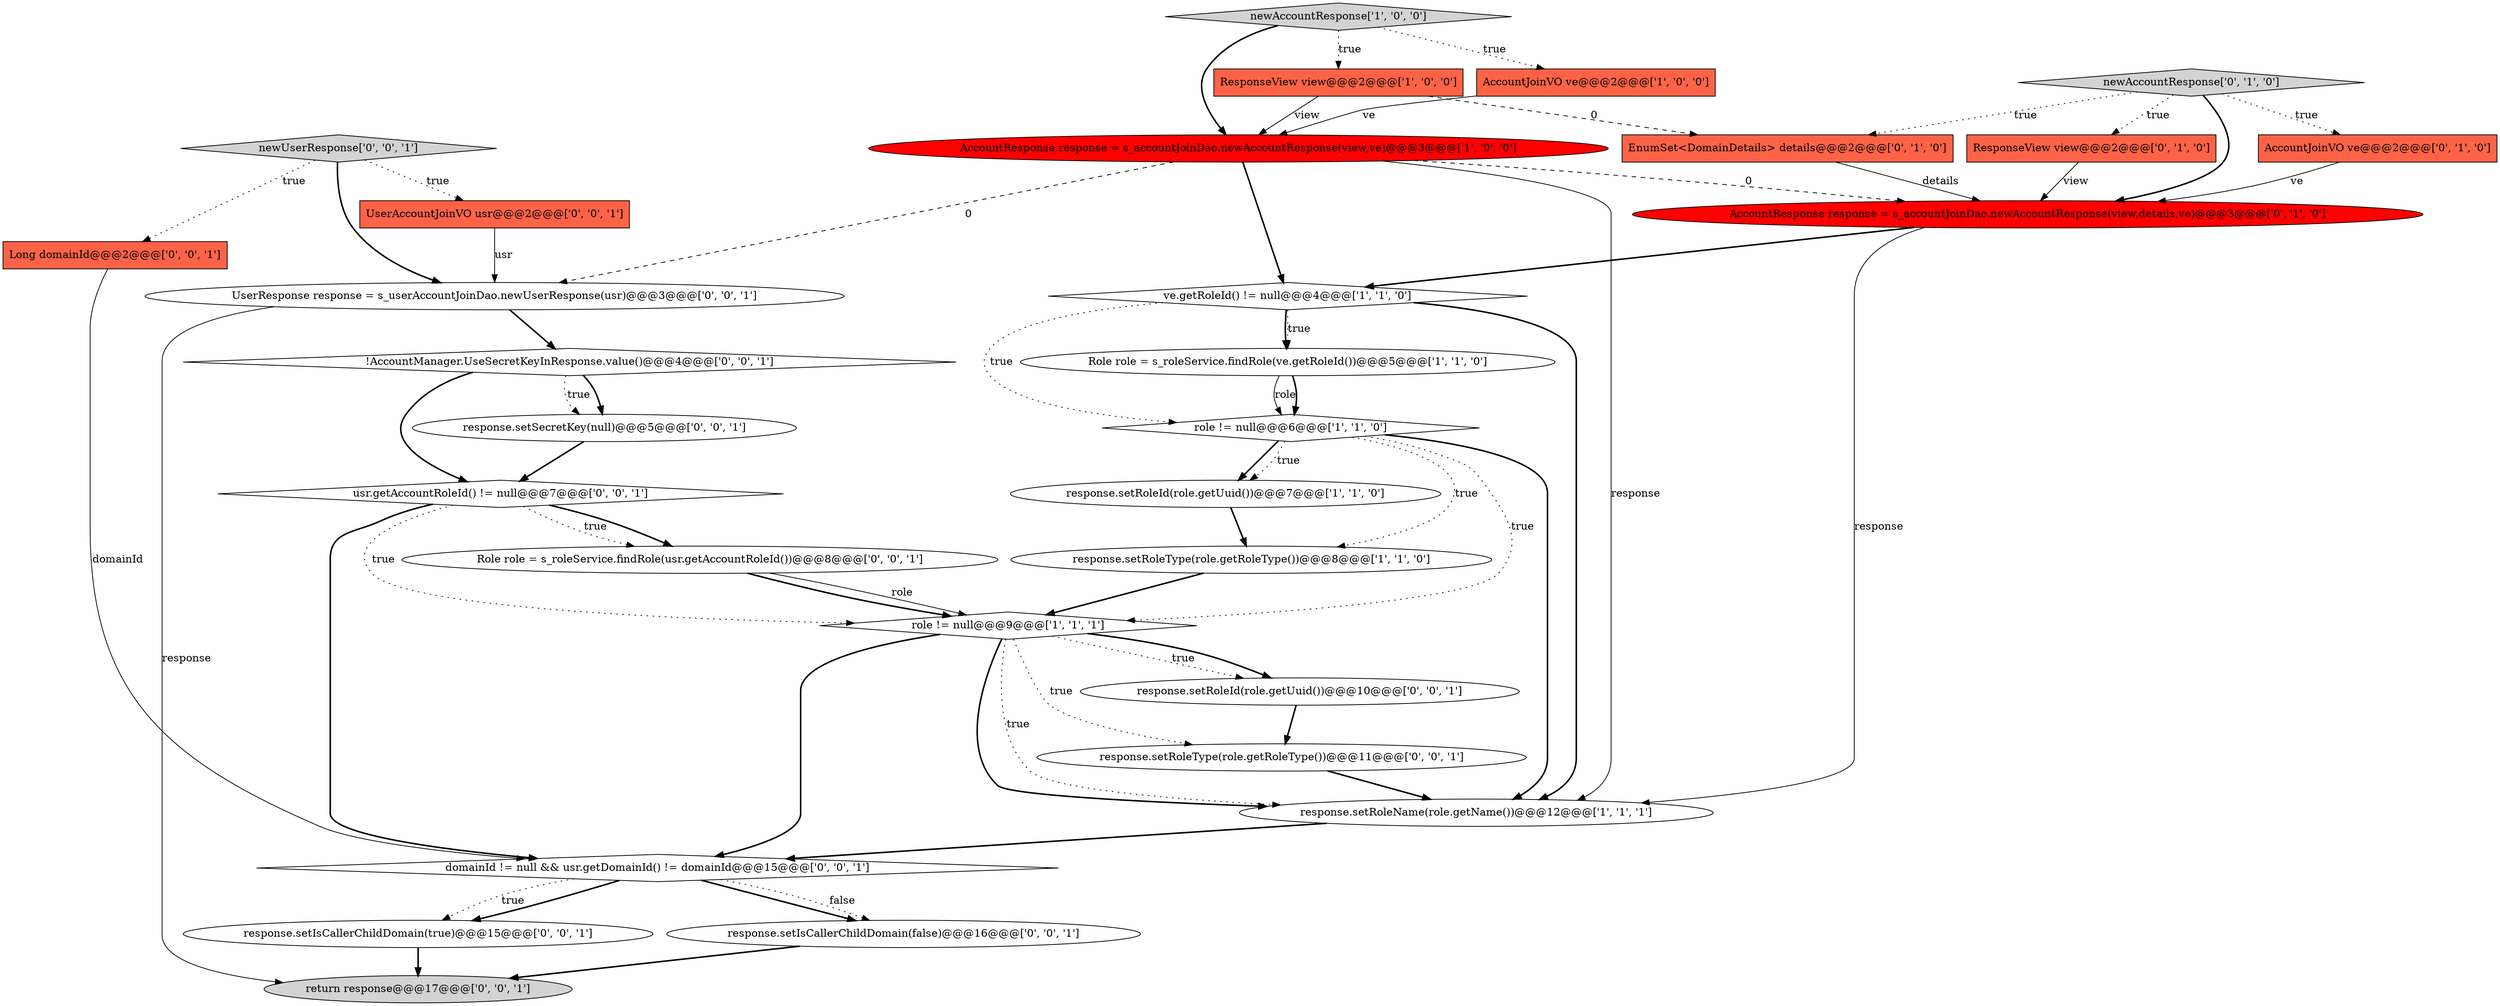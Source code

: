 digraph {
15 [style = filled, label = "EnumSet<DomainDetails> details@@@2@@@['0', '1', '0']", fillcolor = tomato, shape = box image = "AAA1AAABBB2BBB"];
3 [style = filled, label = "role != null@@@9@@@['1', '1', '1']", fillcolor = white, shape = diamond image = "AAA0AAABBB1BBB"];
11 [style = filled, label = "newAccountResponse['0', '1', '0']", fillcolor = lightgray, shape = diamond image = "AAA0AAABBB2BBB"];
18 [style = filled, label = "response.setIsCallerChildDomain(false)@@@16@@@['0', '0', '1']", fillcolor = white, shape = ellipse image = "AAA0AAABBB3BBB"];
25 [style = filled, label = "response.setIsCallerChildDomain(true)@@@15@@@['0', '0', '1']", fillcolor = white, shape = ellipse image = "AAA0AAABBB3BBB"];
17 [style = filled, label = "UserAccountJoinVO usr@@@2@@@['0', '0', '1']", fillcolor = tomato, shape = box image = "AAA0AAABBB3BBB"];
20 [style = filled, label = "Long domainId@@@2@@@['0', '0', '1']", fillcolor = tomato, shape = box image = "AAA0AAABBB3BBB"];
23 [style = filled, label = "domainId != null && usr.getDomainId() != domainId@@@15@@@['0', '0', '1']", fillcolor = white, shape = diamond image = "AAA0AAABBB3BBB"];
8 [style = filled, label = "AccountResponse response = s_accountJoinDao.newAccountResponse(view,ve)@@@3@@@['1', '0', '0']", fillcolor = red, shape = ellipse image = "AAA1AAABBB1BBB"];
22 [style = filled, label = "Role role = s_roleService.findRole(usr.getAccountRoleId())@@@8@@@['0', '0', '1']", fillcolor = white, shape = ellipse image = "AAA0AAABBB3BBB"];
0 [style = filled, label = "ve.getRoleId() != null@@@4@@@['1', '1', '0']", fillcolor = white, shape = diamond image = "AAA0AAABBB1BBB"];
24 [style = filled, label = "response.setSecretKey(null)@@@5@@@['0', '0', '1']", fillcolor = white, shape = ellipse image = "AAA0AAABBB3BBB"];
12 [style = filled, label = "ResponseView view@@@2@@@['0', '1', '0']", fillcolor = tomato, shape = box image = "AAA0AAABBB2BBB"];
1 [style = filled, label = "response.setRoleId(role.getUuid())@@@7@@@['1', '1', '0']", fillcolor = white, shape = ellipse image = "AAA0AAABBB1BBB"];
6 [style = filled, label = "response.setRoleName(role.getName())@@@12@@@['1', '1', '1']", fillcolor = white, shape = ellipse image = "AAA0AAABBB1BBB"];
26 [style = filled, label = "!AccountManager.UseSecretKeyInResponse.value()@@@4@@@['0', '0', '1']", fillcolor = white, shape = diamond image = "AAA0AAABBB3BBB"];
29 [style = filled, label = "response.setRoleId(role.getUuid())@@@10@@@['0', '0', '1']", fillcolor = white, shape = ellipse image = "AAA0AAABBB3BBB"];
10 [style = filled, label = "response.setRoleType(role.getRoleType())@@@8@@@['1', '1', '0']", fillcolor = white, shape = ellipse image = "AAA0AAABBB1BBB"];
7 [style = filled, label = "AccountJoinVO ve@@@2@@@['1', '0', '0']", fillcolor = tomato, shape = box image = "AAA0AAABBB1BBB"];
5 [style = filled, label = "newAccountResponse['1', '0', '0']", fillcolor = lightgray, shape = diamond image = "AAA0AAABBB1BBB"];
28 [style = filled, label = "usr.getAccountRoleId() != null@@@7@@@['0', '0', '1']", fillcolor = white, shape = diamond image = "AAA0AAABBB3BBB"];
21 [style = filled, label = "UserResponse response = s_userAccountJoinDao.newUserResponse(usr)@@@3@@@['0', '0', '1']", fillcolor = white, shape = ellipse image = "AAA0AAABBB3BBB"];
19 [style = filled, label = "newUserResponse['0', '0', '1']", fillcolor = lightgray, shape = diamond image = "AAA0AAABBB3BBB"];
13 [style = filled, label = "AccountResponse response = s_accountJoinDao.newAccountResponse(view,details,ve)@@@3@@@['0', '1', '0']", fillcolor = red, shape = ellipse image = "AAA1AAABBB2BBB"];
14 [style = filled, label = "AccountJoinVO ve@@@2@@@['0', '1', '0']", fillcolor = tomato, shape = box image = "AAA0AAABBB2BBB"];
4 [style = filled, label = "Role role = s_roleService.findRole(ve.getRoleId())@@@5@@@['1', '1', '0']", fillcolor = white, shape = ellipse image = "AAA0AAABBB1BBB"];
9 [style = filled, label = "ResponseView view@@@2@@@['1', '0', '0']", fillcolor = tomato, shape = box image = "AAA1AAABBB1BBB"];
16 [style = filled, label = "return response@@@17@@@['0', '0', '1']", fillcolor = lightgray, shape = ellipse image = "AAA0AAABBB3BBB"];
2 [style = filled, label = "role != null@@@6@@@['1', '1', '0']", fillcolor = white, shape = diamond image = "AAA0AAABBB1BBB"];
27 [style = filled, label = "response.setRoleType(role.getRoleType())@@@11@@@['0', '0', '1']", fillcolor = white, shape = ellipse image = "AAA0AAABBB3BBB"];
2->10 [style = dotted, label="true"];
2->3 [style = dotted, label="true"];
24->28 [style = bold, label=""];
5->8 [style = bold, label=""];
23->25 [style = bold, label=""];
4->2 [style = solid, label="role"];
3->29 [style = dotted, label="true"];
0->6 [style = bold, label=""];
19->17 [style = dotted, label="true"];
2->6 [style = bold, label=""];
2->1 [style = bold, label=""];
6->23 [style = bold, label=""];
28->3 [style = dotted, label="true"];
14->13 [style = solid, label="ve"];
19->20 [style = dotted, label="true"];
0->4 [style = dotted, label="true"];
11->12 [style = dotted, label="true"];
11->14 [style = dotted, label="true"];
10->3 [style = bold, label=""];
17->21 [style = solid, label="usr"];
3->6 [style = bold, label=""];
4->2 [style = bold, label=""];
9->8 [style = solid, label="view"];
3->6 [style = dotted, label="true"];
8->21 [style = dashed, label="0"];
20->23 [style = solid, label="domainId"];
26->24 [style = bold, label=""];
25->16 [style = bold, label=""];
12->13 [style = solid, label="view"];
27->6 [style = bold, label=""];
8->13 [style = dashed, label="0"];
8->0 [style = bold, label=""];
22->3 [style = bold, label=""];
3->27 [style = dotted, label="true"];
29->27 [style = bold, label=""];
21->26 [style = bold, label=""];
3->23 [style = bold, label=""];
22->3 [style = solid, label="role"];
9->15 [style = dashed, label="0"];
15->13 [style = solid, label="details"];
0->4 [style = bold, label=""];
28->23 [style = bold, label=""];
2->1 [style = dotted, label="true"];
5->7 [style = dotted, label="true"];
7->8 [style = solid, label="ve"];
26->24 [style = dotted, label="true"];
13->6 [style = solid, label="response"];
21->16 [style = solid, label="response"];
11->13 [style = bold, label=""];
28->22 [style = dotted, label="true"];
5->9 [style = dotted, label="true"];
19->21 [style = bold, label=""];
26->28 [style = bold, label=""];
0->2 [style = dotted, label="true"];
8->6 [style = solid, label="response"];
11->15 [style = dotted, label="true"];
1->10 [style = bold, label=""];
23->25 [style = dotted, label="true"];
3->29 [style = bold, label=""];
23->18 [style = bold, label=""];
28->22 [style = bold, label=""];
23->18 [style = dotted, label="false"];
13->0 [style = bold, label=""];
18->16 [style = bold, label=""];
}
